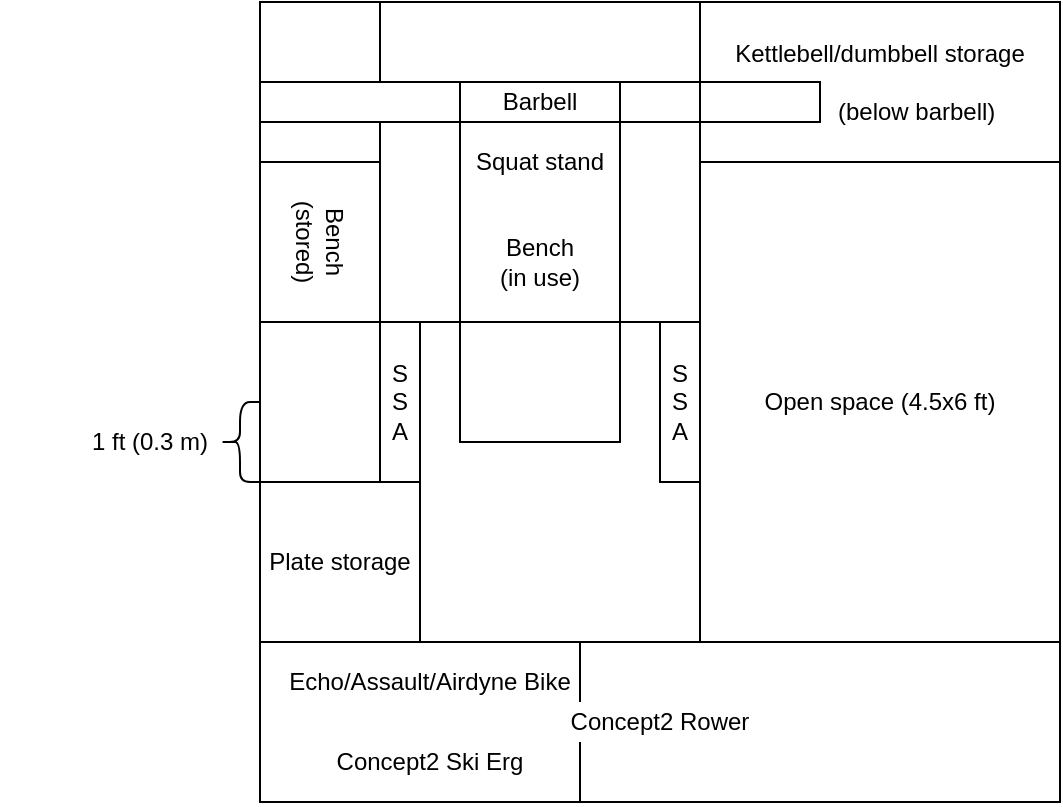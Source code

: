 <mxfile version="13.7.9" type="device"><diagram id="fQ-WuzpyL0z_Q_fMfAyR" name="Page-1"><mxGraphModel dx="786" dy="529" grid="1" gridSize="10" guides="1" tooltips="1" connect="1" arrows="1" fold="1" page="1" pageScale="1" pageWidth="850" pageHeight="1100" math="0" shadow="0"><root><mxCell id="0"/><mxCell id="1" parent="0"/><mxCell id="-9qHLWWiancygHFpf7gT-1" value="" style="whiteSpace=wrap;html=1;aspect=fixed;fillColor=none;" parent="1" vertex="1"><mxGeometry x="160" y="40" width="400" height="400" as="geometry"/></mxCell><mxCell id="-9qHLWWiancygHFpf7gT-3" value="Squat stand" style="rounded=0;whiteSpace=wrap;html=1;fillColor=none;" parent="1" vertex="1"><mxGeometry x="220" y="40" width="160" height="160" as="geometry"/></mxCell><mxCell id="-9qHLWWiancygHFpf7gT-4" value="Barbell" style="rounded=0;whiteSpace=wrap;html=1;" parent="1" vertex="1"><mxGeometry x="160" y="80" width="280" height="20" as="geometry"/></mxCell><mxCell id="-9qHLWWiancygHFpf7gT-5" value="Bench (stored)" style="rounded=0;whiteSpace=wrap;html=1;fillColor=none;rotation=90;" parent="1" vertex="1"><mxGeometry x="150" y="130" width="80" height="60" as="geometry"/></mxCell><mxCell id="-9qHLWWiancygHFpf7gT-6" value="S&lt;br&gt;S&lt;br&gt;A" style="rounded=0;whiteSpace=wrap;html=1;fillColor=none;" parent="1" vertex="1"><mxGeometry x="220" y="200" width="20" height="80" as="geometry"/></mxCell><mxCell id="-9qHLWWiancygHFpf7gT-7" value="S&lt;br&gt;S&lt;br&gt;A" style="rounded=0;whiteSpace=wrap;html=1;fillColor=none;" parent="1" vertex="1"><mxGeometry x="360" y="200" width="20" height="80" as="geometry"/></mxCell><mxCell id="-9qHLWWiancygHFpf7gT-8" value="Plate storage" style="whiteSpace=wrap;html=1;aspect=fixed;fillColor=none;" parent="1" vertex="1"><mxGeometry x="160" y="280" width="80" height="80" as="geometry"/></mxCell><mxCell id="-9qHLWWiancygHFpf7gT-9" value="Kettlebell/dumbbell storage&lt;br&gt;&lt;br&gt;&amp;nbsp; &amp;nbsp; &amp;nbsp; &amp;nbsp; &amp;nbsp; &amp;nbsp;(below barbell)" style="rounded=0;whiteSpace=wrap;html=1;fillColor=none;" parent="1" vertex="1"><mxGeometry x="380" y="40" width="180" height="80" as="geometry"/></mxCell><mxCell id="-9qHLWWiancygHFpf7gT-10" value="Concept2 Rower" style="rounded=0;whiteSpace=wrap;html=1;fillColor=none;" parent="1" vertex="1"><mxGeometry x="160" y="360" width="400" height="80" as="geometry"/></mxCell><mxCell id="-9qHLWWiancygHFpf7gT-13" value="Echo/Assault/Airdyne Bike" style="text;html=1;strokeColor=none;fillColor=none;align=center;verticalAlign=middle;whiteSpace=wrap;rounded=0;" parent="1" vertex="1"><mxGeometry x="170" y="370" width="150" height="20" as="geometry"/></mxCell><mxCell id="-9qHLWWiancygHFpf7gT-14" value="Concept2 Ski Erg" style="text;html=1;strokeColor=none;fillColor=none;align=center;verticalAlign=middle;whiteSpace=wrap;rounded=0;" parent="1" vertex="1"><mxGeometry x="190" y="410" width="110" height="20" as="geometry"/></mxCell><mxCell id="-9qHLWWiancygHFpf7gT-16" value="" style="endArrow=none;html=1;" parent="1" edge="1"><mxGeometry width="50" height="50" relative="1" as="geometry"><mxPoint x="320" y="390" as="sourcePoint"/><mxPoint x="320" y="360" as="targetPoint"/></mxGeometry></mxCell><mxCell id="-9qHLWWiancygHFpf7gT-17" value="" style="endArrow=none;html=1;" parent="1" edge="1"><mxGeometry width="50" height="50" relative="1" as="geometry"><mxPoint x="320" y="440" as="sourcePoint"/><mxPoint x="320" y="410" as="targetPoint"/></mxGeometry></mxCell><mxCell id="-9qHLWWiancygHFpf7gT-18" value="" style="shape=curlyBracket;whiteSpace=wrap;html=1;rounded=1;strokeColor=#000000;fillColor=none;gradientColor=#ffffff;rotation=0;size=0.5;" parent="1" vertex="1"><mxGeometry x="140" y="240" width="20" height="40" as="geometry"/></mxCell><mxCell id="-9qHLWWiancygHFpf7gT-19" value="1 ft (0.3 m)" style="text;html=1;strokeColor=none;fillColor=none;align=center;verticalAlign=middle;whiteSpace=wrap;rounded=0;" parent="1" vertex="1"><mxGeometry x="30" y="250" width="150" height="20" as="geometry"/></mxCell><mxCell id="-9qHLWWiancygHFpf7gT-20" value="Bench&lt;br&gt;(in use)" style="rounded=0;whiteSpace=wrap;html=1;strokeColor=#000000;gradientColor=#ffffff;fillColor=none;" parent="1" vertex="1"><mxGeometry x="260" y="80" width="80" height="180" as="geometry"/></mxCell><mxCell id="nhIylPQ2_j3rSsjKwe8T-1" value="Open space (4.5x6 ft)" style="rounded=0;whiteSpace=wrap;html=1;" vertex="1" parent="1"><mxGeometry x="380" y="120" width="180" height="240" as="geometry"/></mxCell></root></mxGraphModel></diagram></mxfile>